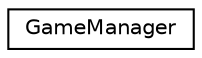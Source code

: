 digraph "Graphical Class Hierarchy"
{
  edge [fontname="Helvetica",fontsize="10",labelfontname="Helvetica",labelfontsize="10"];
  node [fontname="Helvetica",fontsize="10",shape=record];
  rankdir="LR";
  Node0 [label="GameManager",height=0.2,width=0.4,color="black", fillcolor="white", style="filled",URL="$class_game_manager.html",tooltip="The manager of the all the game. Make sure you have initialized your OpenGL context before..."];
}
